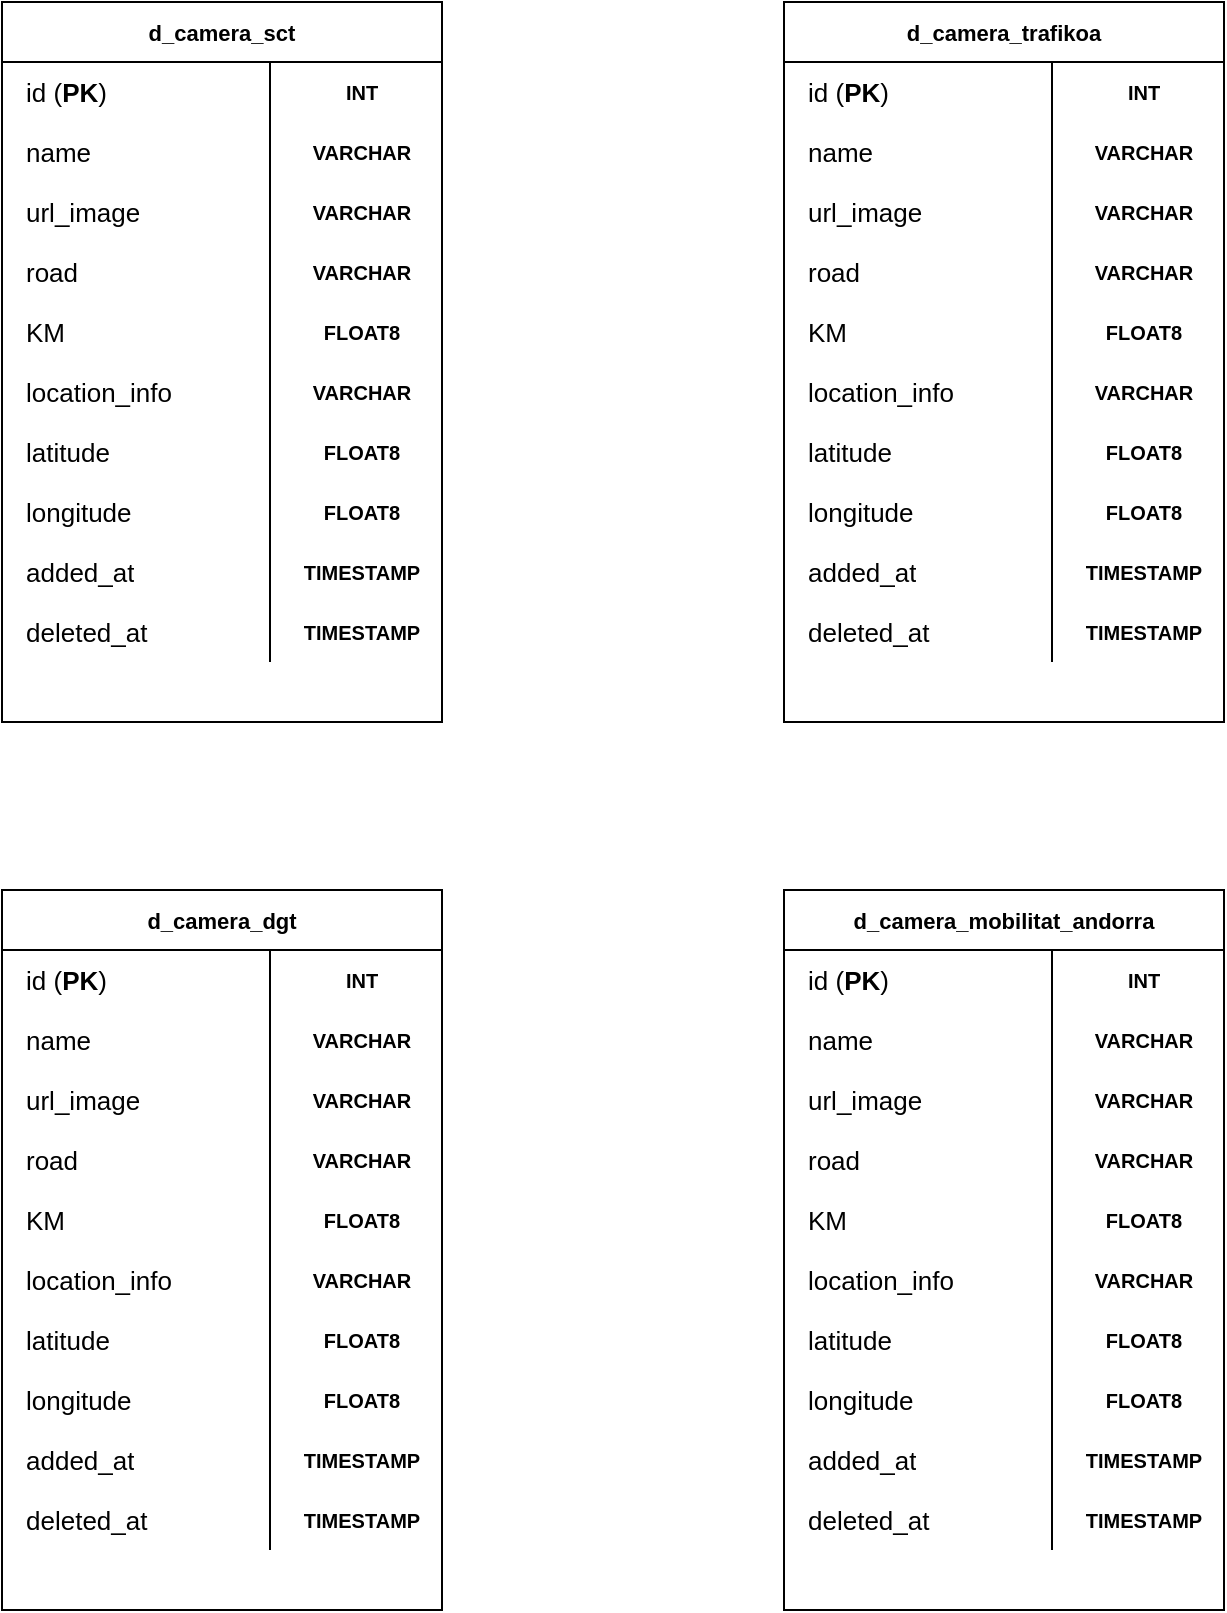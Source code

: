 <mxfile version="17.4.6" type="device"><diagram id="4RhVGTJSpBbe_zg04nqW" name="Page-1"><mxGraphModel dx="1635" dy="803" grid="0" gridSize="10" guides="1" tooltips="1" connect="1" arrows="1" fold="1" page="1" pageScale="1" pageWidth="827" pageHeight="1169" math="0" shadow="0"><root><mxCell id="0"/><mxCell id="1" parent="0"/><mxCell id="yaB033VhLoU4AKPhBnIt-1" value="d_camera_sct" style="shape=table;startSize=30;container=1;collapsible=0;childLayout=tableLayout;fixedRows=1;rowLines=0;fontStyle=1;fontSize=11;" parent="1" vertex="1"><mxGeometry x="100" y="111" width="220" height="360" as="geometry"/></mxCell><mxCell id="yaB033VhLoU4AKPhBnIt-2" value="" style="shape=tableRow;horizontal=0;startSize=0;swimlaneHead=0;swimlaneBody=0;top=0;left=0;bottom=0;right=0;collapsible=0;dropTarget=0;fillColor=none;points=[[0,0.5],[1,0.5]];portConstraint=eastwest;fontSize=11;" parent="yaB033VhLoU4AKPhBnIt-1" vertex="1"><mxGeometry y="30" width="220" height="30" as="geometry"/></mxCell><mxCell id="yaB033VhLoU4AKPhBnIt-3" value="id (&lt;b style=&quot;font-size: 13px&quot;&gt;PK&lt;/b&gt;)" style="shape=partialRectangle;html=1;whiteSpace=wrap;connectable=0;fillColor=none;top=0;left=0;bottom=0;right=0;overflow=hidden;pointerEvents=1;fontSize=13;align=left;spacingLeft=10;" parent="yaB033VhLoU4AKPhBnIt-2" vertex="1"><mxGeometry width="134" height="30" as="geometry"><mxRectangle width="134" height="30" as="alternateBounds"/></mxGeometry></mxCell><mxCell id="yaB033VhLoU4AKPhBnIt-4" value="INT" style="shape=partialRectangle;html=1;whiteSpace=wrap;connectable=0;fillColor=none;top=0;left=0;bottom=0;right=0;align=center;spacingLeft=6;overflow=hidden;fontSize=10;fontStyle=1" parent="yaB033VhLoU4AKPhBnIt-2" vertex="1"><mxGeometry x="134" width="86" height="30" as="geometry"><mxRectangle width="86" height="30" as="alternateBounds"/></mxGeometry></mxCell><mxCell id="yaB033VhLoU4AKPhBnIt-5" style="shape=tableRow;horizontal=0;startSize=0;swimlaneHead=0;swimlaneBody=0;top=0;left=0;bottom=0;right=0;collapsible=0;dropTarget=0;fillColor=none;points=[[0,0.5],[1,0.5]];portConstraint=eastwest;fontSize=11;" parent="yaB033VhLoU4AKPhBnIt-1" vertex="1"><mxGeometry y="60" width="220" height="30" as="geometry"/></mxCell><mxCell id="yaB033VhLoU4AKPhBnIt-6" value="name" style="shape=partialRectangle;html=1;whiteSpace=wrap;connectable=0;fillColor=none;top=0;left=0;bottom=0;right=0;overflow=hidden;pointerEvents=1;fontSize=13;align=left;spacingLeft=10;" parent="yaB033VhLoU4AKPhBnIt-5" vertex="1"><mxGeometry width="134" height="30" as="geometry"><mxRectangle width="134" height="30" as="alternateBounds"/></mxGeometry></mxCell><mxCell id="yaB033VhLoU4AKPhBnIt-7" value="VARCHAR" style="shape=partialRectangle;html=1;whiteSpace=wrap;connectable=0;fillColor=none;top=0;left=0;bottom=0;right=0;align=center;spacingLeft=6;overflow=hidden;fontSize=10;fontStyle=1" parent="yaB033VhLoU4AKPhBnIt-5" vertex="1"><mxGeometry x="134" width="86" height="30" as="geometry"><mxRectangle width="86" height="30" as="alternateBounds"/></mxGeometry></mxCell><mxCell id="yaB033VhLoU4AKPhBnIt-29" style="shape=tableRow;horizontal=0;startSize=0;swimlaneHead=0;swimlaneBody=0;top=0;left=0;bottom=0;right=0;collapsible=0;dropTarget=0;fillColor=none;points=[[0,0.5],[1,0.5]];portConstraint=eastwest;fontSize=11;" parent="yaB033VhLoU4AKPhBnIt-1" vertex="1"><mxGeometry y="90" width="220" height="30" as="geometry"/></mxCell><mxCell id="yaB033VhLoU4AKPhBnIt-30" value="url_image" style="shape=partialRectangle;html=1;whiteSpace=wrap;connectable=0;fillColor=none;top=0;left=0;bottom=0;right=0;overflow=hidden;pointerEvents=1;fontSize=13;align=left;spacingLeft=10;" parent="yaB033VhLoU4AKPhBnIt-29" vertex="1"><mxGeometry width="134" height="30" as="geometry"><mxRectangle width="134" height="30" as="alternateBounds"/></mxGeometry></mxCell><mxCell id="yaB033VhLoU4AKPhBnIt-31" value="VARCHAR" style="shape=partialRectangle;html=1;whiteSpace=wrap;connectable=0;fillColor=none;top=0;left=0;bottom=0;right=0;align=center;spacingLeft=6;overflow=hidden;fontSize=10;fontStyle=1" parent="yaB033VhLoU4AKPhBnIt-29" vertex="1"><mxGeometry x="134" width="86" height="30" as="geometry"><mxRectangle width="86" height="30" as="alternateBounds"/></mxGeometry></mxCell><mxCell id="kVdN-aR24rE2XS-GYrs6-4" style="shape=tableRow;horizontal=0;startSize=0;swimlaneHead=0;swimlaneBody=0;top=0;left=0;bottom=0;right=0;collapsible=0;dropTarget=0;fillColor=none;points=[[0,0.5],[1,0.5]];portConstraint=eastwest;fontSize=11;" vertex="1" parent="yaB033VhLoU4AKPhBnIt-1"><mxGeometry y="120" width="220" height="30" as="geometry"/></mxCell><mxCell id="kVdN-aR24rE2XS-GYrs6-5" value="road" style="shape=partialRectangle;html=1;whiteSpace=wrap;connectable=0;fillColor=none;top=0;left=0;bottom=0;right=0;overflow=hidden;pointerEvents=1;fontSize=13;align=left;spacingLeft=10;" vertex="1" parent="kVdN-aR24rE2XS-GYrs6-4"><mxGeometry width="134" height="30" as="geometry"><mxRectangle width="134" height="30" as="alternateBounds"/></mxGeometry></mxCell><mxCell id="kVdN-aR24rE2XS-GYrs6-6" value="VARCHAR" style="shape=partialRectangle;html=1;whiteSpace=wrap;connectable=0;fillColor=none;top=0;left=0;bottom=0;right=0;align=center;spacingLeft=6;overflow=hidden;fontSize=10;fontStyle=1" vertex="1" parent="kVdN-aR24rE2XS-GYrs6-4"><mxGeometry x="134" width="86" height="30" as="geometry"><mxRectangle width="86" height="30" as="alternateBounds"/></mxGeometry></mxCell><mxCell id="kVdN-aR24rE2XS-GYrs6-1" style="shape=tableRow;horizontal=0;startSize=0;swimlaneHead=0;swimlaneBody=0;top=0;left=0;bottom=0;right=0;collapsible=0;dropTarget=0;fillColor=none;points=[[0,0.5],[1,0.5]];portConstraint=eastwest;fontSize=11;" vertex="1" parent="yaB033VhLoU4AKPhBnIt-1"><mxGeometry y="150" width="220" height="30" as="geometry"/></mxCell><mxCell id="kVdN-aR24rE2XS-GYrs6-2" value="KM" style="shape=partialRectangle;html=1;whiteSpace=wrap;connectable=0;fillColor=none;top=0;left=0;bottom=0;right=0;overflow=hidden;pointerEvents=1;fontSize=13;align=left;spacingLeft=10;" vertex="1" parent="kVdN-aR24rE2XS-GYrs6-1"><mxGeometry width="134" height="30" as="geometry"><mxRectangle width="134" height="30" as="alternateBounds"/></mxGeometry></mxCell><mxCell id="kVdN-aR24rE2XS-GYrs6-3" value="FLOAT8" style="shape=partialRectangle;html=1;whiteSpace=wrap;connectable=0;fillColor=none;top=0;left=0;bottom=0;right=0;align=center;spacingLeft=6;overflow=hidden;fontSize=10;fontStyle=1" vertex="1" parent="kVdN-aR24rE2XS-GYrs6-1"><mxGeometry x="134" width="86" height="30" as="geometry"><mxRectangle width="86" height="30" as="alternateBounds"/></mxGeometry></mxCell><mxCell id="kVdN-aR24rE2XS-GYrs6-7" style="shape=tableRow;horizontal=0;startSize=0;swimlaneHead=0;swimlaneBody=0;top=0;left=0;bottom=0;right=0;collapsible=0;dropTarget=0;fillColor=none;points=[[0,0.5],[1,0.5]];portConstraint=eastwest;fontSize=11;" vertex="1" parent="yaB033VhLoU4AKPhBnIt-1"><mxGeometry y="180" width="220" height="30" as="geometry"/></mxCell><mxCell id="kVdN-aR24rE2XS-GYrs6-8" value="location_info" style="shape=partialRectangle;html=1;whiteSpace=wrap;connectable=0;fillColor=none;top=0;left=0;bottom=0;right=0;overflow=hidden;pointerEvents=1;fontSize=13;align=left;spacingLeft=10;" vertex="1" parent="kVdN-aR24rE2XS-GYrs6-7"><mxGeometry width="134" height="30" as="geometry"><mxRectangle width="134" height="30" as="alternateBounds"/></mxGeometry></mxCell><mxCell id="kVdN-aR24rE2XS-GYrs6-9" value="VARCHAR" style="shape=partialRectangle;html=1;whiteSpace=wrap;connectable=0;fillColor=none;top=0;left=0;bottom=0;right=0;align=center;spacingLeft=6;overflow=hidden;fontSize=10;fontStyle=1" vertex="1" parent="kVdN-aR24rE2XS-GYrs6-7"><mxGeometry x="134" width="86" height="30" as="geometry"><mxRectangle width="86" height="30" as="alternateBounds"/></mxGeometry></mxCell><mxCell id="yaB033VhLoU4AKPhBnIt-26" style="shape=tableRow;horizontal=0;startSize=0;swimlaneHead=0;swimlaneBody=0;top=0;left=0;bottom=0;right=0;collapsible=0;dropTarget=0;fillColor=none;points=[[0,0.5],[1,0.5]];portConstraint=eastwest;fontSize=11;" parent="yaB033VhLoU4AKPhBnIt-1" vertex="1"><mxGeometry y="210" width="220" height="30" as="geometry"/></mxCell><mxCell id="yaB033VhLoU4AKPhBnIt-27" value="latitude" style="shape=partialRectangle;html=1;whiteSpace=wrap;connectable=0;fillColor=none;top=0;left=0;bottom=0;right=0;overflow=hidden;pointerEvents=1;fontSize=13;align=left;spacingLeft=10;" parent="yaB033VhLoU4AKPhBnIt-26" vertex="1"><mxGeometry width="134" height="30" as="geometry"><mxRectangle width="134" height="30" as="alternateBounds"/></mxGeometry></mxCell><mxCell id="yaB033VhLoU4AKPhBnIt-28" value="FLOAT8" style="shape=partialRectangle;html=1;whiteSpace=wrap;connectable=0;fillColor=none;top=0;left=0;bottom=0;right=0;align=center;spacingLeft=6;overflow=hidden;fontSize=10;fontStyle=1" parent="yaB033VhLoU4AKPhBnIt-26" vertex="1"><mxGeometry x="134" width="86" height="30" as="geometry"><mxRectangle width="86" height="30" as="alternateBounds"/></mxGeometry></mxCell><mxCell id="yaB033VhLoU4AKPhBnIt-23" style="shape=tableRow;horizontal=0;startSize=0;swimlaneHead=0;swimlaneBody=0;top=0;left=0;bottom=0;right=0;collapsible=0;dropTarget=0;fillColor=none;points=[[0,0.5],[1,0.5]];portConstraint=eastwest;fontSize=11;" parent="yaB033VhLoU4AKPhBnIt-1" vertex="1"><mxGeometry y="240" width="220" height="30" as="geometry"/></mxCell><mxCell id="yaB033VhLoU4AKPhBnIt-24" value="longitude" style="shape=partialRectangle;html=1;whiteSpace=wrap;connectable=0;fillColor=none;top=0;left=0;bottom=0;right=0;overflow=hidden;pointerEvents=1;fontSize=13;align=left;spacingLeft=10;" parent="yaB033VhLoU4AKPhBnIt-23" vertex="1"><mxGeometry width="134" height="30" as="geometry"><mxRectangle width="134" height="30" as="alternateBounds"/></mxGeometry></mxCell><mxCell id="yaB033VhLoU4AKPhBnIt-25" value="FLOAT8" style="shape=partialRectangle;html=1;whiteSpace=wrap;connectable=0;fillColor=none;top=0;left=0;bottom=0;right=0;align=center;spacingLeft=6;overflow=hidden;fontSize=10;fontStyle=1" parent="yaB033VhLoU4AKPhBnIt-23" vertex="1"><mxGeometry x="134" width="86" height="30" as="geometry"><mxRectangle width="86" height="30" as="alternateBounds"/></mxGeometry></mxCell><mxCell id="yaB033VhLoU4AKPhBnIt-8" value="" style="shape=tableRow;horizontal=0;startSize=0;swimlaneHead=0;swimlaneBody=0;top=0;left=0;bottom=0;right=0;collapsible=0;dropTarget=0;fillColor=none;points=[[0,0.5],[1,0.5]];portConstraint=eastwest;fontSize=11;" parent="yaB033VhLoU4AKPhBnIt-1" vertex="1"><mxGeometry y="270" width="220" height="30" as="geometry"/></mxCell><mxCell id="yaB033VhLoU4AKPhBnIt-9" value="added_at" style="shape=partialRectangle;html=1;whiteSpace=wrap;connectable=0;fillColor=none;top=0;left=0;bottom=0;right=0;overflow=hidden;fontSize=13;spacingLeft=10;align=left;" parent="yaB033VhLoU4AKPhBnIt-8" vertex="1"><mxGeometry width="134" height="30" as="geometry"><mxRectangle width="134" height="30" as="alternateBounds"/></mxGeometry></mxCell><mxCell id="yaB033VhLoU4AKPhBnIt-10" value="TIMESTAMP" style="shape=partialRectangle;html=1;whiteSpace=wrap;connectable=0;fillColor=none;top=0;left=0;bottom=0;right=0;align=center;spacingLeft=6;overflow=hidden;fontSize=10;fontStyle=1" parent="yaB033VhLoU4AKPhBnIt-8" vertex="1"><mxGeometry x="134" width="86" height="30" as="geometry"><mxRectangle width="86" height="30" as="alternateBounds"/></mxGeometry></mxCell><mxCell id="yaB033VhLoU4AKPhBnIt-11" style="shape=tableRow;horizontal=0;startSize=0;swimlaneHead=0;swimlaneBody=0;top=0;left=0;bottom=0;right=0;collapsible=0;dropTarget=0;fillColor=none;points=[[0,0.5],[1,0.5]];portConstraint=eastwest;fontSize=11;" parent="yaB033VhLoU4AKPhBnIt-1" vertex="1"><mxGeometry y="300" width="220" height="30" as="geometry"/></mxCell><mxCell id="yaB033VhLoU4AKPhBnIt-12" value="deleted_at" style="shape=partialRectangle;html=1;whiteSpace=wrap;connectable=0;fillColor=none;top=0;left=0;bottom=0;right=0;overflow=hidden;fontSize=13;spacingLeft=10;align=left;" parent="yaB033VhLoU4AKPhBnIt-11" vertex="1"><mxGeometry width="134" height="30" as="geometry"><mxRectangle width="134" height="30" as="alternateBounds"/></mxGeometry></mxCell><mxCell id="yaB033VhLoU4AKPhBnIt-13" value="TIMESTAMP" style="shape=partialRectangle;html=1;whiteSpace=wrap;connectable=0;fillColor=none;top=0;left=0;bottom=0;right=0;align=center;spacingLeft=6;overflow=hidden;fontSize=10;fontStyle=1" parent="yaB033VhLoU4AKPhBnIt-11" vertex="1"><mxGeometry x="134" width="86" height="30" as="geometry"><mxRectangle width="86" height="30" as="alternateBounds"/></mxGeometry></mxCell><mxCell id="kVdN-aR24rE2XS-GYrs6-41" value="d_camera_trafikoa" style="shape=table;startSize=30;container=1;collapsible=0;childLayout=tableLayout;fixedRows=1;rowLines=0;fontStyle=1;fontSize=11;" vertex="1" parent="1"><mxGeometry x="491" y="111" width="220" height="360" as="geometry"/></mxCell><mxCell id="kVdN-aR24rE2XS-GYrs6-42" value="" style="shape=tableRow;horizontal=0;startSize=0;swimlaneHead=0;swimlaneBody=0;top=0;left=0;bottom=0;right=0;collapsible=0;dropTarget=0;fillColor=none;points=[[0,0.5],[1,0.5]];portConstraint=eastwest;fontSize=11;" vertex="1" parent="kVdN-aR24rE2XS-GYrs6-41"><mxGeometry y="30" width="220" height="30" as="geometry"/></mxCell><mxCell id="kVdN-aR24rE2XS-GYrs6-43" value="id (&lt;b style=&quot;font-size: 13px&quot;&gt;PK&lt;/b&gt;)" style="shape=partialRectangle;html=1;whiteSpace=wrap;connectable=0;fillColor=none;top=0;left=0;bottom=0;right=0;overflow=hidden;pointerEvents=1;fontSize=13;align=left;spacingLeft=10;" vertex="1" parent="kVdN-aR24rE2XS-GYrs6-42"><mxGeometry width="134" height="30" as="geometry"><mxRectangle width="134" height="30" as="alternateBounds"/></mxGeometry></mxCell><mxCell id="kVdN-aR24rE2XS-GYrs6-44" value="INT" style="shape=partialRectangle;html=1;whiteSpace=wrap;connectable=0;fillColor=none;top=0;left=0;bottom=0;right=0;align=center;spacingLeft=6;overflow=hidden;fontSize=10;fontStyle=1" vertex="1" parent="kVdN-aR24rE2XS-GYrs6-42"><mxGeometry x="134" width="86" height="30" as="geometry"><mxRectangle width="86" height="30" as="alternateBounds"/></mxGeometry></mxCell><mxCell id="kVdN-aR24rE2XS-GYrs6-45" style="shape=tableRow;horizontal=0;startSize=0;swimlaneHead=0;swimlaneBody=0;top=0;left=0;bottom=0;right=0;collapsible=0;dropTarget=0;fillColor=none;points=[[0,0.5],[1,0.5]];portConstraint=eastwest;fontSize=11;" vertex="1" parent="kVdN-aR24rE2XS-GYrs6-41"><mxGeometry y="60" width="220" height="30" as="geometry"/></mxCell><mxCell id="kVdN-aR24rE2XS-GYrs6-46" value="name" style="shape=partialRectangle;html=1;whiteSpace=wrap;connectable=0;fillColor=none;top=0;left=0;bottom=0;right=0;overflow=hidden;pointerEvents=1;fontSize=13;align=left;spacingLeft=10;" vertex="1" parent="kVdN-aR24rE2XS-GYrs6-45"><mxGeometry width="134" height="30" as="geometry"><mxRectangle width="134" height="30" as="alternateBounds"/></mxGeometry></mxCell><mxCell id="kVdN-aR24rE2XS-GYrs6-47" value="VARCHAR" style="shape=partialRectangle;html=1;whiteSpace=wrap;connectable=0;fillColor=none;top=0;left=0;bottom=0;right=0;align=center;spacingLeft=6;overflow=hidden;fontSize=10;fontStyle=1" vertex="1" parent="kVdN-aR24rE2XS-GYrs6-45"><mxGeometry x="134" width="86" height="30" as="geometry"><mxRectangle width="86" height="30" as="alternateBounds"/></mxGeometry></mxCell><mxCell id="kVdN-aR24rE2XS-GYrs6-48" style="shape=tableRow;horizontal=0;startSize=0;swimlaneHead=0;swimlaneBody=0;top=0;left=0;bottom=0;right=0;collapsible=0;dropTarget=0;fillColor=none;points=[[0,0.5],[1,0.5]];portConstraint=eastwest;fontSize=11;" vertex="1" parent="kVdN-aR24rE2XS-GYrs6-41"><mxGeometry y="90" width="220" height="30" as="geometry"/></mxCell><mxCell id="kVdN-aR24rE2XS-GYrs6-49" value="url_image" style="shape=partialRectangle;html=1;whiteSpace=wrap;connectable=0;fillColor=none;top=0;left=0;bottom=0;right=0;overflow=hidden;pointerEvents=1;fontSize=13;align=left;spacingLeft=10;" vertex="1" parent="kVdN-aR24rE2XS-GYrs6-48"><mxGeometry width="134" height="30" as="geometry"><mxRectangle width="134" height="30" as="alternateBounds"/></mxGeometry></mxCell><mxCell id="kVdN-aR24rE2XS-GYrs6-50" value="VARCHAR" style="shape=partialRectangle;html=1;whiteSpace=wrap;connectable=0;fillColor=none;top=0;left=0;bottom=0;right=0;align=center;spacingLeft=6;overflow=hidden;fontSize=10;fontStyle=1" vertex="1" parent="kVdN-aR24rE2XS-GYrs6-48"><mxGeometry x="134" width="86" height="30" as="geometry"><mxRectangle width="86" height="30" as="alternateBounds"/></mxGeometry></mxCell><mxCell id="kVdN-aR24rE2XS-GYrs6-51" style="shape=tableRow;horizontal=0;startSize=0;swimlaneHead=0;swimlaneBody=0;top=0;left=0;bottom=0;right=0;collapsible=0;dropTarget=0;fillColor=none;points=[[0,0.5],[1,0.5]];portConstraint=eastwest;fontSize=11;" vertex="1" parent="kVdN-aR24rE2XS-GYrs6-41"><mxGeometry y="120" width="220" height="30" as="geometry"/></mxCell><mxCell id="kVdN-aR24rE2XS-GYrs6-52" value="road" style="shape=partialRectangle;html=1;whiteSpace=wrap;connectable=0;fillColor=none;top=0;left=0;bottom=0;right=0;overflow=hidden;pointerEvents=1;fontSize=13;align=left;spacingLeft=10;" vertex="1" parent="kVdN-aR24rE2XS-GYrs6-51"><mxGeometry width="134" height="30" as="geometry"><mxRectangle width="134" height="30" as="alternateBounds"/></mxGeometry></mxCell><mxCell id="kVdN-aR24rE2XS-GYrs6-53" value="VARCHAR" style="shape=partialRectangle;html=1;whiteSpace=wrap;connectable=0;fillColor=none;top=0;left=0;bottom=0;right=0;align=center;spacingLeft=6;overflow=hidden;fontSize=10;fontStyle=1" vertex="1" parent="kVdN-aR24rE2XS-GYrs6-51"><mxGeometry x="134" width="86" height="30" as="geometry"><mxRectangle width="86" height="30" as="alternateBounds"/></mxGeometry></mxCell><mxCell id="kVdN-aR24rE2XS-GYrs6-54" style="shape=tableRow;horizontal=0;startSize=0;swimlaneHead=0;swimlaneBody=0;top=0;left=0;bottom=0;right=0;collapsible=0;dropTarget=0;fillColor=none;points=[[0,0.5],[1,0.5]];portConstraint=eastwest;fontSize=11;" vertex="1" parent="kVdN-aR24rE2XS-GYrs6-41"><mxGeometry y="150" width="220" height="30" as="geometry"/></mxCell><mxCell id="kVdN-aR24rE2XS-GYrs6-55" value="KM" style="shape=partialRectangle;html=1;whiteSpace=wrap;connectable=0;fillColor=none;top=0;left=0;bottom=0;right=0;overflow=hidden;pointerEvents=1;fontSize=13;align=left;spacingLeft=10;" vertex="1" parent="kVdN-aR24rE2XS-GYrs6-54"><mxGeometry width="134" height="30" as="geometry"><mxRectangle width="134" height="30" as="alternateBounds"/></mxGeometry></mxCell><mxCell id="kVdN-aR24rE2XS-GYrs6-56" value="FLOAT8" style="shape=partialRectangle;html=1;whiteSpace=wrap;connectable=0;fillColor=none;top=0;left=0;bottom=0;right=0;align=center;spacingLeft=6;overflow=hidden;fontSize=10;fontStyle=1" vertex="1" parent="kVdN-aR24rE2XS-GYrs6-54"><mxGeometry x="134" width="86" height="30" as="geometry"><mxRectangle width="86" height="30" as="alternateBounds"/></mxGeometry></mxCell><mxCell id="kVdN-aR24rE2XS-GYrs6-57" style="shape=tableRow;horizontal=0;startSize=0;swimlaneHead=0;swimlaneBody=0;top=0;left=0;bottom=0;right=0;collapsible=0;dropTarget=0;fillColor=none;points=[[0,0.5],[1,0.5]];portConstraint=eastwest;fontSize=11;" vertex="1" parent="kVdN-aR24rE2XS-GYrs6-41"><mxGeometry y="180" width="220" height="30" as="geometry"/></mxCell><mxCell id="kVdN-aR24rE2XS-GYrs6-58" value="location_info" style="shape=partialRectangle;html=1;whiteSpace=wrap;connectable=0;fillColor=none;top=0;left=0;bottom=0;right=0;overflow=hidden;pointerEvents=1;fontSize=13;align=left;spacingLeft=10;" vertex="1" parent="kVdN-aR24rE2XS-GYrs6-57"><mxGeometry width="134" height="30" as="geometry"><mxRectangle width="134" height="30" as="alternateBounds"/></mxGeometry></mxCell><mxCell id="kVdN-aR24rE2XS-GYrs6-59" value="VARCHAR" style="shape=partialRectangle;html=1;whiteSpace=wrap;connectable=0;fillColor=none;top=0;left=0;bottom=0;right=0;align=center;spacingLeft=6;overflow=hidden;fontSize=10;fontStyle=1" vertex="1" parent="kVdN-aR24rE2XS-GYrs6-57"><mxGeometry x="134" width="86" height="30" as="geometry"><mxRectangle width="86" height="30" as="alternateBounds"/></mxGeometry></mxCell><mxCell id="kVdN-aR24rE2XS-GYrs6-60" style="shape=tableRow;horizontal=0;startSize=0;swimlaneHead=0;swimlaneBody=0;top=0;left=0;bottom=0;right=0;collapsible=0;dropTarget=0;fillColor=none;points=[[0,0.5],[1,0.5]];portConstraint=eastwest;fontSize=11;" vertex="1" parent="kVdN-aR24rE2XS-GYrs6-41"><mxGeometry y="210" width="220" height="30" as="geometry"/></mxCell><mxCell id="kVdN-aR24rE2XS-GYrs6-61" value="latitude" style="shape=partialRectangle;html=1;whiteSpace=wrap;connectable=0;fillColor=none;top=0;left=0;bottom=0;right=0;overflow=hidden;pointerEvents=1;fontSize=13;align=left;spacingLeft=10;" vertex="1" parent="kVdN-aR24rE2XS-GYrs6-60"><mxGeometry width="134" height="30" as="geometry"><mxRectangle width="134" height="30" as="alternateBounds"/></mxGeometry></mxCell><mxCell id="kVdN-aR24rE2XS-GYrs6-62" value="FLOAT8" style="shape=partialRectangle;html=1;whiteSpace=wrap;connectable=0;fillColor=none;top=0;left=0;bottom=0;right=0;align=center;spacingLeft=6;overflow=hidden;fontSize=10;fontStyle=1" vertex="1" parent="kVdN-aR24rE2XS-GYrs6-60"><mxGeometry x="134" width="86" height="30" as="geometry"><mxRectangle width="86" height="30" as="alternateBounds"/></mxGeometry></mxCell><mxCell id="kVdN-aR24rE2XS-GYrs6-63" style="shape=tableRow;horizontal=0;startSize=0;swimlaneHead=0;swimlaneBody=0;top=0;left=0;bottom=0;right=0;collapsible=0;dropTarget=0;fillColor=none;points=[[0,0.5],[1,0.5]];portConstraint=eastwest;fontSize=11;" vertex="1" parent="kVdN-aR24rE2XS-GYrs6-41"><mxGeometry y="240" width="220" height="30" as="geometry"/></mxCell><mxCell id="kVdN-aR24rE2XS-GYrs6-64" value="longitude" style="shape=partialRectangle;html=1;whiteSpace=wrap;connectable=0;fillColor=none;top=0;left=0;bottom=0;right=0;overflow=hidden;pointerEvents=1;fontSize=13;align=left;spacingLeft=10;" vertex="1" parent="kVdN-aR24rE2XS-GYrs6-63"><mxGeometry width="134" height="30" as="geometry"><mxRectangle width="134" height="30" as="alternateBounds"/></mxGeometry></mxCell><mxCell id="kVdN-aR24rE2XS-GYrs6-65" value="FLOAT8" style="shape=partialRectangle;html=1;whiteSpace=wrap;connectable=0;fillColor=none;top=0;left=0;bottom=0;right=0;align=center;spacingLeft=6;overflow=hidden;fontSize=10;fontStyle=1" vertex="1" parent="kVdN-aR24rE2XS-GYrs6-63"><mxGeometry x="134" width="86" height="30" as="geometry"><mxRectangle width="86" height="30" as="alternateBounds"/></mxGeometry></mxCell><mxCell id="kVdN-aR24rE2XS-GYrs6-66" value="" style="shape=tableRow;horizontal=0;startSize=0;swimlaneHead=0;swimlaneBody=0;top=0;left=0;bottom=0;right=0;collapsible=0;dropTarget=0;fillColor=none;points=[[0,0.5],[1,0.5]];portConstraint=eastwest;fontSize=11;" vertex="1" parent="kVdN-aR24rE2XS-GYrs6-41"><mxGeometry y="270" width="220" height="30" as="geometry"/></mxCell><mxCell id="kVdN-aR24rE2XS-GYrs6-67" value="added_at" style="shape=partialRectangle;html=1;whiteSpace=wrap;connectable=0;fillColor=none;top=0;left=0;bottom=0;right=0;overflow=hidden;fontSize=13;spacingLeft=10;align=left;" vertex="1" parent="kVdN-aR24rE2XS-GYrs6-66"><mxGeometry width="134" height="30" as="geometry"><mxRectangle width="134" height="30" as="alternateBounds"/></mxGeometry></mxCell><mxCell id="kVdN-aR24rE2XS-GYrs6-68" value="TIMESTAMP" style="shape=partialRectangle;html=1;whiteSpace=wrap;connectable=0;fillColor=none;top=0;left=0;bottom=0;right=0;align=center;spacingLeft=6;overflow=hidden;fontSize=10;fontStyle=1" vertex="1" parent="kVdN-aR24rE2XS-GYrs6-66"><mxGeometry x="134" width="86" height="30" as="geometry"><mxRectangle width="86" height="30" as="alternateBounds"/></mxGeometry></mxCell><mxCell id="kVdN-aR24rE2XS-GYrs6-69" style="shape=tableRow;horizontal=0;startSize=0;swimlaneHead=0;swimlaneBody=0;top=0;left=0;bottom=0;right=0;collapsible=0;dropTarget=0;fillColor=none;points=[[0,0.5],[1,0.5]];portConstraint=eastwest;fontSize=11;" vertex="1" parent="kVdN-aR24rE2XS-GYrs6-41"><mxGeometry y="300" width="220" height="30" as="geometry"/></mxCell><mxCell id="kVdN-aR24rE2XS-GYrs6-70" value="deleted_at" style="shape=partialRectangle;html=1;whiteSpace=wrap;connectable=0;fillColor=none;top=0;left=0;bottom=0;right=0;overflow=hidden;fontSize=13;spacingLeft=10;align=left;" vertex="1" parent="kVdN-aR24rE2XS-GYrs6-69"><mxGeometry width="134" height="30" as="geometry"><mxRectangle width="134" height="30" as="alternateBounds"/></mxGeometry></mxCell><mxCell id="kVdN-aR24rE2XS-GYrs6-71" value="TIMESTAMP" style="shape=partialRectangle;html=1;whiteSpace=wrap;connectable=0;fillColor=none;top=0;left=0;bottom=0;right=0;align=center;spacingLeft=6;overflow=hidden;fontSize=10;fontStyle=1" vertex="1" parent="kVdN-aR24rE2XS-GYrs6-69"><mxGeometry x="134" width="86" height="30" as="geometry"><mxRectangle width="86" height="30" as="alternateBounds"/></mxGeometry></mxCell><mxCell id="kVdN-aR24rE2XS-GYrs6-72" value="d_camera_dgt" style="shape=table;startSize=30;container=1;collapsible=0;childLayout=tableLayout;fixedRows=1;rowLines=0;fontStyle=1;fontSize=11;" vertex="1" parent="1"><mxGeometry x="100" y="555" width="220" height="360" as="geometry"/></mxCell><mxCell id="kVdN-aR24rE2XS-GYrs6-73" value="" style="shape=tableRow;horizontal=0;startSize=0;swimlaneHead=0;swimlaneBody=0;top=0;left=0;bottom=0;right=0;collapsible=0;dropTarget=0;fillColor=none;points=[[0,0.5],[1,0.5]];portConstraint=eastwest;fontSize=11;" vertex="1" parent="kVdN-aR24rE2XS-GYrs6-72"><mxGeometry y="30" width="220" height="30" as="geometry"/></mxCell><mxCell id="kVdN-aR24rE2XS-GYrs6-74" value="id (&lt;b style=&quot;font-size: 13px&quot;&gt;PK&lt;/b&gt;)" style="shape=partialRectangle;html=1;whiteSpace=wrap;connectable=0;fillColor=none;top=0;left=0;bottom=0;right=0;overflow=hidden;pointerEvents=1;fontSize=13;align=left;spacingLeft=10;" vertex="1" parent="kVdN-aR24rE2XS-GYrs6-73"><mxGeometry width="134" height="30" as="geometry"><mxRectangle width="134" height="30" as="alternateBounds"/></mxGeometry></mxCell><mxCell id="kVdN-aR24rE2XS-GYrs6-75" value="INT" style="shape=partialRectangle;html=1;whiteSpace=wrap;connectable=0;fillColor=none;top=0;left=0;bottom=0;right=0;align=center;spacingLeft=6;overflow=hidden;fontSize=10;fontStyle=1" vertex="1" parent="kVdN-aR24rE2XS-GYrs6-73"><mxGeometry x="134" width="86" height="30" as="geometry"><mxRectangle width="86" height="30" as="alternateBounds"/></mxGeometry></mxCell><mxCell id="kVdN-aR24rE2XS-GYrs6-76" style="shape=tableRow;horizontal=0;startSize=0;swimlaneHead=0;swimlaneBody=0;top=0;left=0;bottom=0;right=0;collapsible=0;dropTarget=0;fillColor=none;points=[[0,0.5],[1,0.5]];portConstraint=eastwest;fontSize=11;" vertex="1" parent="kVdN-aR24rE2XS-GYrs6-72"><mxGeometry y="60" width="220" height="30" as="geometry"/></mxCell><mxCell id="kVdN-aR24rE2XS-GYrs6-77" value="name" style="shape=partialRectangle;html=1;whiteSpace=wrap;connectable=0;fillColor=none;top=0;left=0;bottom=0;right=0;overflow=hidden;pointerEvents=1;fontSize=13;align=left;spacingLeft=10;" vertex="1" parent="kVdN-aR24rE2XS-GYrs6-76"><mxGeometry width="134" height="30" as="geometry"><mxRectangle width="134" height="30" as="alternateBounds"/></mxGeometry></mxCell><mxCell id="kVdN-aR24rE2XS-GYrs6-78" value="VARCHAR" style="shape=partialRectangle;html=1;whiteSpace=wrap;connectable=0;fillColor=none;top=0;left=0;bottom=0;right=0;align=center;spacingLeft=6;overflow=hidden;fontSize=10;fontStyle=1" vertex="1" parent="kVdN-aR24rE2XS-GYrs6-76"><mxGeometry x="134" width="86" height="30" as="geometry"><mxRectangle width="86" height="30" as="alternateBounds"/></mxGeometry></mxCell><mxCell id="kVdN-aR24rE2XS-GYrs6-79" style="shape=tableRow;horizontal=0;startSize=0;swimlaneHead=0;swimlaneBody=0;top=0;left=0;bottom=0;right=0;collapsible=0;dropTarget=0;fillColor=none;points=[[0,0.5],[1,0.5]];portConstraint=eastwest;fontSize=11;" vertex="1" parent="kVdN-aR24rE2XS-GYrs6-72"><mxGeometry y="90" width="220" height="30" as="geometry"/></mxCell><mxCell id="kVdN-aR24rE2XS-GYrs6-80" value="url_image" style="shape=partialRectangle;html=1;whiteSpace=wrap;connectable=0;fillColor=none;top=0;left=0;bottom=0;right=0;overflow=hidden;pointerEvents=1;fontSize=13;align=left;spacingLeft=10;" vertex="1" parent="kVdN-aR24rE2XS-GYrs6-79"><mxGeometry width="134" height="30" as="geometry"><mxRectangle width="134" height="30" as="alternateBounds"/></mxGeometry></mxCell><mxCell id="kVdN-aR24rE2XS-GYrs6-81" value="VARCHAR" style="shape=partialRectangle;html=1;whiteSpace=wrap;connectable=0;fillColor=none;top=0;left=0;bottom=0;right=0;align=center;spacingLeft=6;overflow=hidden;fontSize=10;fontStyle=1" vertex="1" parent="kVdN-aR24rE2XS-GYrs6-79"><mxGeometry x="134" width="86" height="30" as="geometry"><mxRectangle width="86" height="30" as="alternateBounds"/></mxGeometry></mxCell><mxCell id="kVdN-aR24rE2XS-GYrs6-82" style="shape=tableRow;horizontal=0;startSize=0;swimlaneHead=0;swimlaneBody=0;top=0;left=0;bottom=0;right=0;collapsible=0;dropTarget=0;fillColor=none;points=[[0,0.5],[1,0.5]];portConstraint=eastwest;fontSize=11;" vertex="1" parent="kVdN-aR24rE2XS-GYrs6-72"><mxGeometry y="120" width="220" height="30" as="geometry"/></mxCell><mxCell id="kVdN-aR24rE2XS-GYrs6-83" value="road" style="shape=partialRectangle;html=1;whiteSpace=wrap;connectable=0;fillColor=none;top=0;left=0;bottom=0;right=0;overflow=hidden;pointerEvents=1;fontSize=13;align=left;spacingLeft=10;" vertex="1" parent="kVdN-aR24rE2XS-GYrs6-82"><mxGeometry width="134" height="30" as="geometry"><mxRectangle width="134" height="30" as="alternateBounds"/></mxGeometry></mxCell><mxCell id="kVdN-aR24rE2XS-GYrs6-84" value="VARCHAR" style="shape=partialRectangle;html=1;whiteSpace=wrap;connectable=0;fillColor=none;top=0;left=0;bottom=0;right=0;align=center;spacingLeft=6;overflow=hidden;fontSize=10;fontStyle=1" vertex="1" parent="kVdN-aR24rE2XS-GYrs6-82"><mxGeometry x="134" width="86" height="30" as="geometry"><mxRectangle width="86" height="30" as="alternateBounds"/></mxGeometry></mxCell><mxCell id="kVdN-aR24rE2XS-GYrs6-85" style="shape=tableRow;horizontal=0;startSize=0;swimlaneHead=0;swimlaneBody=0;top=0;left=0;bottom=0;right=0;collapsible=0;dropTarget=0;fillColor=none;points=[[0,0.5],[1,0.5]];portConstraint=eastwest;fontSize=11;" vertex="1" parent="kVdN-aR24rE2XS-GYrs6-72"><mxGeometry y="150" width="220" height="30" as="geometry"/></mxCell><mxCell id="kVdN-aR24rE2XS-GYrs6-86" value="KM" style="shape=partialRectangle;html=1;whiteSpace=wrap;connectable=0;fillColor=none;top=0;left=0;bottom=0;right=0;overflow=hidden;pointerEvents=1;fontSize=13;align=left;spacingLeft=10;" vertex="1" parent="kVdN-aR24rE2XS-GYrs6-85"><mxGeometry width="134" height="30" as="geometry"><mxRectangle width="134" height="30" as="alternateBounds"/></mxGeometry></mxCell><mxCell id="kVdN-aR24rE2XS-GYrs6-87" value="FLOAT8" style="shape=partialRectangle;html=1;whiteSpace=wrap;connectable=0;fillColor=none;top=0;left=0;bottom=0;right=0;align=center;spacingLeft=6;overflow=hidden;fontSize=10;fontStyle=1" vertex="1" parent="kVdN-aR24rE2XS-GYrs6-85"><mxGeometry x="134" width="86" height="30" as="geometry"><mxRectangle width="86" height="30" as="alternateBounds"/></mxGeometry></mxCell><mxCell id="kVdN-aR24rE2XS-GYrs6-88" style="shape=tableRow;horizontal=0;startSize=0;swimlaneHead=0;swimlaneBody=0;top=0;left=0;bottom=0;right=0;collapsible=0;dropTarget=0;fillColor=none;points=[[0,0.5],[1,0.5]];portConstraint=eastwest;fontSize=11;" vertex="1" parent="kVdN-aR24rE2XS-GYrs6-72"><mxGeometry y="180" width="220" height="30" as="geometry"/></mxCell><mxCell id="kVdN-aR24rE2XS-GYrs6-89" value="location_info" style="shape=partialRectangle;html=1;whiteSpace=wrap;connectable=0;fillColor=none;top=0;left=0;bottom=0;right=0;overflow=hidden;pointerEvents=1;fontSize=13;align=left;spacingLeft=10;" vertex="1" parent="kVdN-aR24rE2XS-GYrs6-88"><mxGeometry width="134" height="30" as="geometry"><mxRectangle width="134" height="30" as="alternateBounds"/></mxGeometry></mxCell><mxCell id="kVdN-aR24rE2XS-GYrs6-90" value="VARCHAR" style="shape=partialRectangle;html=1;whiteSpace=wrap;connectable=0;fillColor=none;top=0;left=0;bottom=0;right=0;align=center;spacingLeft=6;overflow=hidden;fontSize=10;fontStyle=1" vertex="1" parent="kVdN-aR24rE2XS-GYrs6-88"><mxGeometry x="134" width="86" height="30" as="geometry"><mxRectangle width="86" height="30" as="alternateBounds"/></mxGeometry></mxCell><mxCell id="kVdN-aR24rE2XS-GYrs6-91" style="shape=tableRow;horizontal=0;startSize=0;swimlaneHead=0;swimlaneBody=0;top=0;left=0;bottom=0;right=0;collapsible=0;dropTarget=0;fillColor=none;points=[[0,0.5],[1,0.5]];portConstraint=eastwest;fontSize=11;" vertex="1" parent="kVdN-aR24rE2XS-GYrs6-72"><mxGeometry y="210" width="220" height="30" as="geometry"/></mxCell><mxCell id="kVdN-aR24rE2XS-GYrs6-92" value="latitude" style="shape=partialRectangle;html=1;whiteSpace=wrap;connectable=0;fillColor=none;top=0;left=0;bottom=0;right=0;overflow=hidden;pointerEvents=1;fontSize=13;align=left;spacingLeft=10;" vertex="1" parent="kVdN-aR24rE2XS-GYrs6-91"><mxGeometry width="134" height="30" as="geometry"><mxRectangle width="134" height="30" as="alternateBounds"/></mxGeometry></mxCell><mxCell id="kVdN-aR24rE2XS-GYrs6-93" value="FLOAT8" style="shape=partialRectangle;html=1;whiteSpace=wrap;connectable=0;fillColor=none;top=0;left=0;bottom=0;right=0;align=center;spacingLeft=6;overflow=hidden;fontSize=10;fontStyle=1" vertex="1" parent="kVdN-aR24rE2XS-GYrs6-91"><mxGeometry x="134" width="86" height="30" as="geometry"><mxRectangle width="86" height="30" as="alternateBounds"/></mxGeometry></mxCell><mxCell id="kVdN-aR24rE2XS-GYrs6-94" style="shape=tableRow;horizontal=0;startSize=0;swimlaneHead=0;swimlaneBody=0;top=0;left=0;bottom=0;right=0;collapsible=0;dropTarget=0;fillColor=none;points=[[0,0.5],[1,0.5]];portConstraint=eastwest;fontSize=11;" vertex="1" parent="kVdN-aR24rE2XS-GYrs6-72"><mxGeometry y="240" width="220" height="30" as="geometry"/></mxCell><mxCell id="kVdN-aR24rE2XS-GYrs6-95" value="longitude" style="shape=partialRectangle;html=1;whiteSpace=wrap;connectable=0;fillColor=none;top=0;left=0;bottom=0;right=0;overflow=hidden;pointerEvents=1;fontSize=13;align=left;spacingLeft=10;" vertex="1" parent="kVdN-aR24rE2XS-GYrs6-94"><mxGeometry width="134" height="30" as="geometry"><mxRectangle width="134" height="30" as="alternateBounds"/></mxGeometry></mxCell><mxCell id="kVdN-aR24rE2XS-GYrs6-96" value="FLOAT8" style="shape=partialRectangle;html=1;whiteSpace=wrap;connectable=0;fillColor=none;top=0;left=0;bottom=0;right=0;align=center;spacingLeft=6;overflow=hidden;fontSize=10;fontStyle=1" vertex="1" parent="kVdN-aR24rE2XS-GYrs6-94"><mxGeometry x="134" width="86" height="30" as="geometry"><mxRectangle width="86" height="30" as="alternateBounds"/></mxGeometry></mxCell><mxCell id="kVdN-aR24rE2XS-GYrs6-97" value="" style="shape=tableRow;horizontal=0;startSize=0;swimlaneHead=0;swimlaneBody=0;top=0;left=0;bottom=0;right=0;collapsible=0;dropTarget=0;fillColor=none;points=[[0,0.5],[1,0.5]];portConstraint=eastwest;fontSize=11;" vertex="1" parent="kVdN-aR24rE2XS-GYrs6-72"><mxGeometry y="270" width="220" height="30" as="geometry"/></mxCell><mxCell id="kVdN-aR24rE2XS-GYrs6-98" value="added_at" style="shape=partialRectangle;html=1;whiteSpace=wrap;connectable=0;fillColor=none;top=0;left=0;bottom=0;right=0;overflow=hidden;fontSize=13;spacingLeft=10;align=left;" vertex="1" parent="kVdN-aR24rE2XS-GYrs6-97"><mxGeometry width="134" height="30" as="geometry"><mxRectangle width="134" height="30" as="alternateBounds"/></mxGeometry></mxCell><mxCell id="kVdN-aR24rE2XS-GYrs6-99" value="TIMESTAMP" style="shape=partialRectangle;html=1;whiteSpace=wrap;connectable=0;fillColor=none;top=0;left=0;bottom=0;right=0;align=center;spacingLeft=6;overflow=hidden;fontSize=10;fontStyle=1" vertex="1" parent="kVdN-aR24rE2XS-GYrs6-97"><mxGeometry x="134" width="86" height="30" as="geometry"><mxRectangle width="86" height="30" as="alternateBounds"/></mxGeometry></mxCell><mxCell id="kVdN-aR24rE2XS-GYrs6-100" style="shape=tableRow;horizontal=0;startSize=0;swimlaneHead=0;swimlaneBody=0;top=0;left=0;bottom=0;right=0;collapsible=0;dropTarget=0;fillColor=none;points=[[0,0.5],[1,0.5]];portConstraint=eastwest;fontSize=11;" vertex="1" parent="kVdN-aR24rE2XS-GYrs6-72"><mxGeometry y="300" width="220" height="30" as="geometry"/></mxCell><mxCell id="kVdN-aR24rE2XS-GYrs6-101" value="deleted_at" style="shape=partialRectangle;html=1;whiteSpace=wrap;connectable=0;fillColor=none;top=0;left=0;bottom=0;right=0;overflow=hidden;fontSize=13;spacingLeft=10;align=left;" vertex="1" parent="kVdN-aR24rE2XS-GYrs6-100"><mxGeometry width="134" height="30" as="geometry"><mxRectangle width="134" height="30" as="alternateBounds"/></mxGeometry></mxCell><mxCell id="kVdN-aR24rE2XS-GYrs6-102" value="TIMESTAMP" style="shape=partialRectangle;html=1;whiteSpace=wrap;connectable=0;fillColor=none;top=0;left=0;bottom=0;right=0;align=center;spacingLeft=6;overflow=hidden;fontSize=10;fontStyle=1" vertex="1" parent="kVdN-aR24rE2XS-GYrs6-100"><mxGeometry x="134" width="86" height="30" as="geometry"><mxRectangle width="86" height="30" as="alternateBounds"/></mxGeometry></mxCell><mxCell id="kVdN-aR24rE2XS-GYrs6-103" value="d_camera_mobilitat_andorra" style="shape=table;startSize=30;container=1;collapsible=0;childLayout=tableLayout;fixedRows=1;rowLines=0;fontStyle=1;fontSize=11;" vertex="1" parent="1"><mxGeometry x="491" y="555" width="220" height="360" as="geometry"/></mxCell><mxCell id="kVdN-aR24rE2XS-GYrs6-104" value="" style="shape=tableRow;horizontal=0;startSize=0;swimlaneHead=0;swimlaneBody=0;top=0;left=0;bottom=0;right=0;collapsible=0;dropTarget=0;fillColor=none;points=[[0,0.5],[1,0.5]];portConstraint=eastwest;fontSize=11;" vertex="1" parent="kVdN-aR24rE2XS-GYrs6-103"><mxGeometry y="30" width="220" height="30" as="geometry"/></mxCell><mxCell id="kVdN-aR24rE2XS-GYrs6-105" value="id (&lt;b style=&quot;font-size: 13px&quot;&gt;PK&lt;/b&gt;)" style="shape=partialRectangle;html=1;whiteSpace=wrap;connectable=0;fillColor=none;top=0;left=0;bottom=0;right=0;overflow=hidden;pointerEvents=1;fontSize=13;align=left;spacingLeft=10;" vertex="1" parent="kVdN-aR24rE2XS-GYrs6-104"><mxGeometry width="134" height="30" as="geometry"><mxRectangle width="134" height="30" as="alternateBounds"/></mxGeometry></mxCell><mxCell id="kVdN-aR24rE2XS-GYrs6-106" value="INT" style="shape=partialRectangle;html=1;whiteSpace=wrap;connectable=0;fillColor=none;top=0;left=0;bottom=0;right=0;align=center;spacingLeft=6;overflow=hidden;fontSize=10;fontStyle=1" vertex="1" parent="kVdN-aR24rE2XS-GYrs6-104"><mxGeometry x="134" width="86" height="30" as="geometry"><mxRectangle width="86" height="30" as="alternateBounds"/></mxGeometry></mxCell><mxCell id="kVdN-aR24rE2XS-GYrs6-107" style="shape=tableRow;horizontal=0;startSize=0;swimlaneHead=0;swimlaneBody=0;top=0;left=0;bottom=0;right=0;collapsible=0;dropTarget=0;fillColor=none;points=[[0,0.5],[1,0.5]];portConstraint=eastwest;fontSize=11;" vertex="1" parent="kVdN-aR24rE2XS-GYrs6-103"><mxGeometry y="60" width="220" height="30" as="geometry"/></mxCell><mxCell id="kVdN-aR24rE2XS-GYrs6-108" value="name" style="shape=partialRectangle;html=1;whiteSpace=wrap;connectable=0;fillColor=none;top=0;left=0;bottom=0;right=0;overflow=hidden;pointerEvents=1;fontSize=13;align=left;spacingLeft=10;" vertex="1" parent="kVdN-aR24rE2XS-GYrs6-107"><mxGeometry width="134" height="30" as="geometry"><mxRectangle width="134" height="30" as="alternateBounds"/></mxGeometry></mxCell><mxCell id="kVdN-aR24rE2XS-GYrs6-109" value="VARCHAR" style="shape=partialRectangle;html=1;whiteSpace=wrap;connectable=0;fillColor=none;top=0;left=0;bottom=0;right=0;align=center;spacingLeft=6;overflow=hidden;fontSize=10;fontStyle=1" vertex="1" parent="kVdN-aR24rE2XS-GYrs6-107"><mxGeometry x="134" width="86" height="30" as="geometry"><mxRectangle width="86" height="30" as="alternateBounds"/></mxGeometry></mxCell><mxCell id="kVdN-aR24rE2XS-GYrs6-110" style="shape=tableRow;horizontal=0;startSize=0;swimlaneHead=0;swimlaneBody=0;top=0;left=0;bottom=0;right=0;collapsible=0;dropTarget=0;fillColor=none;points=[[0,0.5],[1,0.5]];portConstraint=eastwest;fontSize=11;" vertex="1" parent="kVdN-aR24rE2XS-GYrs6-103"><mxGeometry y="90" width="220" height="30" as="geometry"/></mxCell><mxCell id="kVdN-aR24rE2XS-GYrs6-111" value="url_image" style="shape=partialRectangle;html=1;whiteSpace=wrap;connectable=0;fillColor=none;top=0;left=0;bottom=0;right=0;overflow=hidden;pointerEvents=1;fontSize=13;align=left;spacingLeft=10;" vertex="1" parent="kVdN-aR24rE2XS-GYrs6-110"><mxGeometry width="134" height="30" as="geometry"><mxRectangle width="134" height="30" as="alternateBounds"/></mxGeometry></mxCell><mxCell id="kVdN-aR24rE2XS-GYrs6-112" value="VARCHAR" style="shape=partialRectangle;html=1;whiteSpace=wrap;connectable=0;fillColor=none;top=0;left=0;bottom=0;right=0;align=center;spacingLeft=6;overflow=hidden;fontSize=10;fontStyle=1" vertex="1" parent="kVdN-aR24rE2XS-GYrs6-110"><mxGeometry x="134" width="86" height="30" as="geometry"><mxRectangle width="86" height="30" as="alternateBounds"/></mxGeometry></mxCell><mxCell id="kVdN-aR24rE2XS-GYrs6-113" style="shape=tableRow;horizontal=0;startSize=0;swimlaneHead=0;swimlaneBody=0;top=0;left=0;bottom=0;right=0;collapsible=0;dropTarget=0;fillColor=none;points=[[0,0.5],[1,0.5]];portConstraint=eastwest;fontSize=11;" vertex="1" parent="kVdN-aR24rE2XS-GYrs6-103"><mxGeometry y="120" width="220" height="30" as="geometry"/></mxCell><mxCell id="kVdN-aR24rE2XS-GYrs6-114" value="road" style="shape=partialRectangle;html=1;whiteSpace=wrap;connectable=0;fillColor=none;top=0;left=0;bottom=0;right=0;overflow=hidden;pointerEvents=1;fontSize=13;align=left;spacingLeft=10;" vertex="1" parent="kVdN-aR24rE2XS-GYrs6-113"><mxGeometry width="134" height="30" as="geometry"><mxRectangle width="134" height="30" as="alternateBounds"/></mxGeometry></mxCell><mxCell id="kVdN-aR24rE2XS-GYrs6-115" value="VARCHAR" style="shape=partialRectangle;html=1;whiteSpace=wrap;connectable=0;fillColor=none;top=0;left=0;bottom=0;right=0;align=center;spacingLeft=6;overflow=hidden;fontSize=10;fontStyle=1" vertex="1" parent="kVdN-aR24rE2XS-GYrs6-113"><mxGeometry x="134" width="86" height="30" as="geometry"><mxRectangle width="86" height="30" as="alternateBounds"/></mxGeometry></mxCell><mxCell id="kVdN-aR24rE2XS-GYrs6-116" style="shape=tableRow;horizontal=0;startSize=0;swimlaneHead=0;swimlaneBody=0;top=0;left=0;bottom=0;right=0;collapsible=0;dropTarget=0;fillColor=none;points=[[0,0.5],[1,0.5]];portConstraint=eastwest;fontSize=11;" vertex="1" parent="kVdN-aR24rE2XS-GYrs6-103"><mxGeometry y="150" width="220" height="30" as="geometry"/></mxCell><mxCell id="kVdN-aR24rE2XS-GYrs6-117" value="KM" style="shape=partialRectangle;html=1;whiteSpace=wrap;connectable=0;fillColor=none;top=0;left=0;bottom=0;right=0;overflow=hidden;pointerEvents=1;fontSize=13;align=left;spacingLeft=10;" vertex="1" parent="kVdN-aR24rE2XS-GYrs6-116"><mxGeometry width="134" height="30" as="geometry"><mxRectangle width="134" height="30" as="alternateBounds"/></mxGeometry></mxCell><mxCell id="kVdN-aR24rE2XS-GYrs6-118" value="FLOAT8" style="shape=partialRectangle;html=1;whiteSpace=wrap;connectable=0;fillColor=none;top=0;left=0;bottom=0;right=0;align=center;spacingLeft=6;overflow=hidden;fontSize=10;fontStyle=1" vertex="1" parent="kVdN-aR24rE2XS-GYrs6-116"><mxGeometry x="134" width="86" height="30" as="geometry"><mxRectangle width="86" height="30" as="alternateBounds"/></mxGeometry></mxCell><mxCell id="kVdN-aR24rE2XS-GYrs6-119" style="shape=tableRow;horizontal=0;startSize=0;swimlaneHead=0;swimlaneBody=0;top=0;left=0;bottom=0;right=0;collapsible=0;dropTarget=0;fillColor=none;points=[[0,0.5],[1,0.5]];portConstraint=eastwest;fontSize=11;" vertex="1" parent="kVdN-aR24rE2XS-GYrs6-103"><mxGeometry y="180" width="220" height="30" as="geometry"/></mxCell><mxCell id="kVdN-aR24rE2XS-GYrs6-120" value="location_info" style="shape=partialRectangle;html=1;whiteSpace=wrap;connectable=0;fillColor=none;top=0;left=0;bottom=0;right=0;overflow=hidden;pointerEvents=1;fontSize=13;align=left;spacingLeft=10;" vertex="1" parent="kVdN-aR24rE2XS-GYrs6-119"><mxGeometry width="134" height="30" as="geometry"><mxRectangle width="134" height="30" as="alternateBounds"/></mxGeometry></mxCell><mxCell id="kVdN-aR24rE2XS-GYrs6-121" value="VARCHAR" style="shape=partialRectangle;html=1;whiteSpace=wrap;connectable=0;fillColor=none;top=0;left=0;bottom=0;right=0;align=center;spacingLeft=6;overflow=hidden;fontSize=10;fontStyle=1" vertex="1" parent="kVdN-aR24rE2XS-GYrs6-119"><mxGeometry x="134" width="86" height="30" as="geometry"><mxRectangle width="86" height="30" as="alternateBounds"/></mxGeometry></mxCell><mxCell id="kVdN-aR24rE2XS-GYrs6-122" style="shape=tableRow;horizontal=0;startSize=0;swimlaneHead=0;swimlaneBody=0;top=0;left=0;bottom=0;right=0;collapsible=0;dropTarget=0;fillColor=none;points=[[0,0.5],[1,0.5]];portConstraint=eastwest;fontSize=11;" vertex="1" parent="kVdN-aR24rE2XS-GYrs6-103"><mxGeometry y="210" width="220" height="30" as="geometry"/></mxCell><mxCell id="kVdN-aR24rE2XS-GYrs6-123" value="latitude" style="shape=partialRectangle;html=1;whiteSpace=wrap;connectable=0;fillColor=none;top=0;left=0;bottom=0;right=0;overflow=hidden;pointerEvents=1;fontSize=13;align=left;spacingLeft=10;" vertex="1" parent="kVdN-aR24rE2XS-GYrs6-122"><mxGeometry width="134" height="30" as="geometry"><mxRectangle width="134" height="30" as="alternateBounds"/></mxGeometry></mxCell><mxCell id="kVdN-aR24rE2XS-GYrs6-124" value="FLOAT8" style="shape=partialRectangle;html=1;whiteSpace=wrap;connectable=0;fillColor=none;top=0;left=0;bottom=0;right=0;align=center;spacingLeft=6;overflow=hidden;fontSize=10;fontStyle=1" vertex="1" parent="kVdN-aR24rE2XS-GYrs6-122"><mxGeometry x="134" width="86" height="30" as="geometry"><mxRectangle width="86" height="30" as="alternateBounds"/></mxGeometry></mxCell><mxCell id="kVdN-aR24rE2XS-GYrs6-125" style="shape=tableRow;horizontal=0;startSize=0;swimlaneHead=0;swimlaneBody=0;top=0;left=0;bottom=0;right=0;collapsible=0;dropTarget=0;fillColor=none;points=[[0,0.5],[1,0.5]];portConstraint=eastwest;fontSize=11;" vertex="1" parent="kVdN-aR24rE2XS-GYrs6-103"><mxGeometry y="240" width="220" height="30" as="geometry"/></mxCell><mxCell id="kVdN-aR24rE2XS-GYrs6-126" value="longitude" style="shape=partialRectangle;html=1;whiteSpace=wrap;connectable=0;fillColor=none;top=0;left=0;bottom=0;right=0;overflow=hidden;pointerEvents=1;fontSize=13;align=left;spacingLeft=10;" vertex="1" parent="kVdN-aR24rE2XS-GYrs6-125"><mxGeometry width="134" height="30" as="geometry"><mxRectangle width="134" height="30" as="alternateBounds"/></mxGeometry></mxCell><mxCell id="kVdN-aR24rE2XS-GYrs6-127" value="FLOAT8" style="shape=partialRectangle;html=1;whiteSpace=wrap;connectable=0;fillColor=none;top=0;left=0;bottom=0;right=0;align=center;spacingLeft=6;overflow=hidden;fontSize=10;fontStyle=1" vertex="1" parent="kVdN-aR24rE2XS-GYrs6-125"><mxGeometry x="134" width="86" height="30" as="geometry"><mxRectangle width="86" height="30" as="alternateBounds"/></mxGeometry></mxCell><mxCell id="kVdN-aR24rE2XS-GYrs6-128" value="" style="shape=tableRow;horizontal=0;startSize=0;swimlaneHead=0;swimlaneBody=0;top=0;left=0;bottom=0;right=0;collapsible=0;dropTarget=0;fillColor=none;points=[[0,0.5],[1,0.5]];portConstraint=eastwest;fontSize=11;" vertex="1" parent="kVdN-aR24rE2XS-GYrs6-103"><mxGeometry y="270" width="220" height="30" as="geometry"/></mxCell><mxCell id="kVdN-aR24rE2XS-GYrs6-129" value="added_at" style="shape=partialRectangle;html=1;whiteSpace=wrap;connectable=0;fillColor=none;top=0;left=0;bottom=0;right=0;overflow=hidden;fontSize=13;spacingLeft=10;align=left;" vertex="1" parent="kVdN-aR24rE2XS-GYrs6-128"><mxGeometry width="134" height="30" as="geometry"><mxRectangle width="134" height="30" as="alternateBounds"/></mxGeometry></mxCell><mxCell id="kVdN-aR24rE2XS-GYrs6-130" value="TIMESTAMP" style="shape=partialRectangle;html=1;whiteSpace=wrap;connectable=0;fillColor=none;top=0;left=0;bottom=0;right=0;align=center;spacingLeft=6;overflow=hidden;fontSize=10;fontStyle=1" vertex="1" parent="kVdN-aR24rE2XS-GYrs6-128"><mxGeometry x="134" width="86" height="30" as="geometry"><mxRectangle width="86" height="30" as="alternateBounds"/></mxGeometry></mxCell><mxCell id="kVdN-aR24rE2XS-GYrs6-131" style="shape=tableRow;horizontal=0;startSize=0;swimlaneHead=0;swimlaneBody=0;top=0;left=0;bottom=0;right=0;collapsible=0;dropTarget=0;fillColor=none;points=[[0,0.5],[1,0.5]];portConstraint=eastwest;fontSize=11;" vertex="1" parent="kVdN-aR24rE2XS-GYrs6-103"><mxGeometry y="300" width="220" height="30" as="geometry"/></mxCell><mxCell id="kVdN-aR24rE2XS-GYrs6-132" value="deleted_at" style="shape=partialRectangle;html=1;whiteSpace=wrap;connectable=0;fillColor=none;top=0;left=0;bottom=0;right=0;overflow=hidden;fontSize=13;spacingLeft=10;align=left;" vertex="1" parent="kVdN-aR24rE2XS-GYrs6-131"><mxGeometry width="134" height="30" as="geometry"><mxRectangle width="134" height="30" as="alternateBounds"/></mxGeometry></mxCell><mxCell id="kVdN-aR24rE2XS-GYrs6-133" value="TIMESTAMP" style="shape=partialRectangle;html=1;whiteSpace=wrap;connectable=0;fillColor=none;top=0;left=0;bottom=0;right=0;align=center;spacingLeft=6;overflow=hidden;fontSize=10;fontStyle=1" vertex="1" parent="kVdN-aR24rE2XS-GYrs6-131"><mxGeometry x="134" width="86" height="30" as="geometry"><mxRectangle width="86" height="30" as="alternateBounds"/></mxGeometry></mxCell></root></mxGraphModel></diagram></mxfile>
